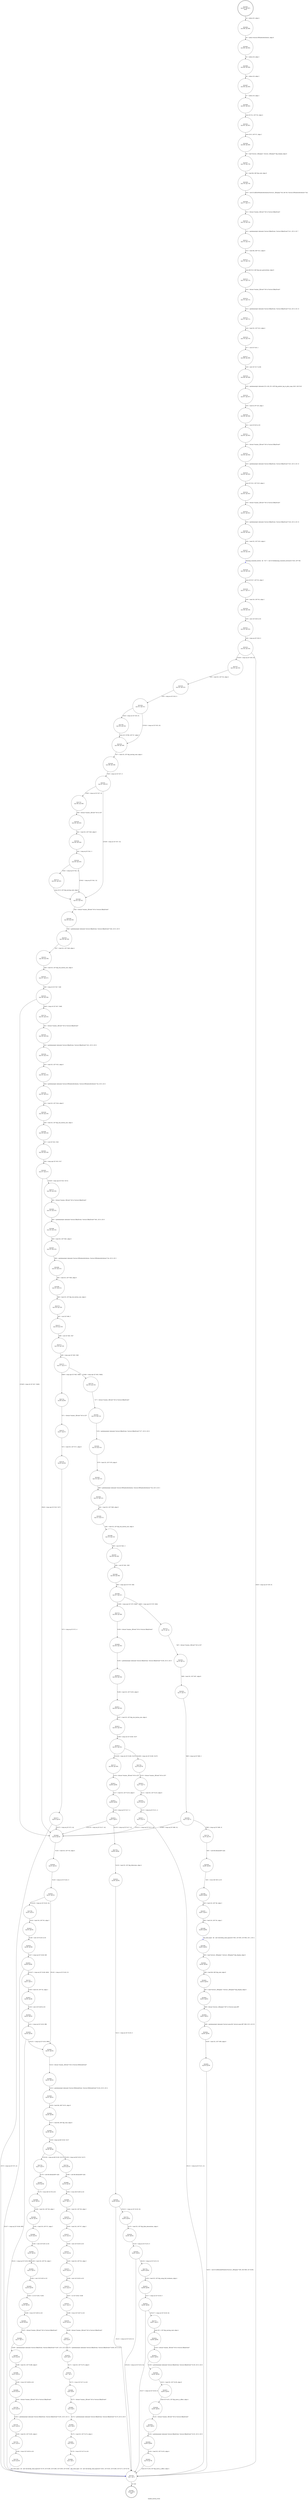 digraph handle_button_event {
label="handle_button_event"
25491 [label="N25491\n(rp:0, ep:0)\nexit", shape="doublecircle"]
25492 [label="N25492\n(rp:187, ep:187)\nentry", shape="doublecircle"]
25492 -> 25494 [label="%3 = alloca i32, align 4"]
25494 [label="N25494\n(rp:186, ep:186)", shape="circle"]
25494 -> 25495 [label="%4 = alloca %struct.XWindowAttributes, align 8"]
25495 [label="N25495\n(rp:185, ep:185)", shape="circle"]
25495 -> 25496 [label="%5 = alloca i16, align 2"]
25496 [label="N25496\n(rp:184, ep:184)", shape="circle"]
25496 -> 25497 [label="%6 = alloca i16, align 2"]
25497 [label="N25497\n(rp:183, ep:183)", shape="circle"]
25497 -> 25499 [label="%7 = alloca i16, align 2"]
25499 [label="N25499\n(rp:182, ep:182)", shape="circle"]
25499 -> 25505 [label="store i32 %1, i32* %3, align 4"]
25505 [label="N25505\n(rp:181, ep:181)", shape="circle"]
25505 -> 25506 [label="store i16 0, i16* %7, align 2"]
25506 [label="N25506\n(rp:180, ep:180)", shape="circle"]
25506 -> 25507 [label="%8 = load %struct._XDisplay*, %struct._XDisplay** @g_display, align 8"]
25507 [label="N25507\n(rp:179, ep:179)", shape="circle"]
25507 -> 25508 [label="%9 = load i64, i64* @g_wnd, align 8"]
25508 [label="N25508\n(rp:178, ep:178)", shape="circle"]
25508 -> 25509 [label="%10 = call i32 @XGetWindowAttributes(%struct._XDisplay* %8, i64 %9, %struct.XWindowAttributes* %4)"]
25509 [label="N25509\n(rp:177, ep:177)", shape="circle"]
25509 -> 25510 [label="%11 = bitcast %union._XEvent* %0 to %struct.XKeyEvent*"]
25510 [label="N25510\n(rp:176, ep:176)", shape="circle"]
25510 -> 25511 [label="%12 = getelementptr inbounds %struct.XKeyEvent, %struct.XKeyEvent* %11, i32 0, i32 7"]
25511 [label="N25511\n(rp:175, ep:175)", shape="circle"]
25511 -> 25512 [label="%13 = load i64, i64* %12, align 8"]
25512 [label="N25512\n(rp:174, ep:174)", shape="circle"]
25512 -> 25513 [label="store i64 %13, i64* @g_last_gesturetime, align 8"]
25513 [label="N25513\n(rp:173, ep:173)", shape="circle"]
25513 -> 25514 [label="%14 = bitcast %union._XEvent* %0 to %struct.XKeyEvent*"]
25514 [label="N25514\n(rp:172, ep:172)", shape="circle"]
25514 -> 25515 [label="%15 = getelementptr inbounds %struct.XKeyEvent, %struct.XKeyEvent* %14, i32 0, i32 13"]
25515 [label="N25515\n(rp:171, ep:171)", shape="circle"]
25515 -> 25516 [label="%16 = load i32, i32* %15, align 4"]
25516 [label="N25516\n(rp:170, ep:170)", shape="circle"]
25516 -> 25517 [label="%17 = sub i32 %16, 1"]
25517 [label="N25517\n(rp:169, ep:169)", shape="circle"]
25517 -> 25518 [label="%18 = zext i32 %17 to i64"]
25518 [label="N25518\n(rp:168, ep:168)", shape="circle"]
25518 -> 25519 [label="%19 = getelementptr inbounds [32 x i8], [32 x i8]* @g_pointer_log_to_phys_map, i64 0, i64 %18"]
25519 [label="N25519\n(rp:167, ep:167)", shape="circle"]
25519 -> 25520 [label="%20 = load i8, i8* %19, align 1"]
25520 [label="N25520\n(rp:166, ep:166)", shape="circle"]
25520 -> 25521 [label="%21 = zext i8 %20 to i32"]
25521 [label="N25521\n(rp:165, ep:165)", shape="circle"]
25521 -> 25522 [label="%22 = bitcast %union._XEvent* %0 to %struct.XKeyEvent*"]
25522 [label="N25522\n(rp:164, ep:164)", shape="circle"]
25522 -> 25523 [label="%23 = getelementptr inbounds %struct.XKeyEvent, %struct.XKeyEvent* %22, i32 0, i32 13"]
25523 [label="N25523\n(rp:163, ep:163)", shape="circle"]
25523 -> 25524 [label="store i32 %21, i32* %23, align 4"]
25524 [label="N25524\n(rp:162, ep:162)", shape="circle"]
25524 -> 25525 [label="%24 = bitcast %union._XEvent* %0 to %struct.XKeyEvent*"]
25525 [label="N25525\n(rp:161, ep:161)", shape="circle"]
25525 -> 25526 [label="%25 = getelementptr inbounds %struct.XKeyEvent, %struct.XKeyEvent* %24, i32 0, i32 13"]
25526 [label="N25526\n(rp:160, ep:160)", shape="circle"]
25526 -> 25527 [label="%26 = load i32, i32* %25, align 4"]
25527 [label="N25527\n(rp:159, ep:159)", shape="circle"]
25527 -> 25528 [label="xkeymap_translate_button --@-- %27 = call i16 @xkeymap_translate_button(i32 %26, i16* %6)", style="dashed", color="blue"]
25528 [label="N25528\n(rp:158, ep:158)", shape="circle"]
25528 -> 25529 [label="store i16 %27, i16* %5, align 2"]
25529 [label="N25529\n(rp:157, ep:157)", shape="circle"]
25529 -> 25530 [label="%28 = load i16, i16* %5, align 2"]
25530 [label="N25530\n(rp:156, ep:156)", shape="circle"]
25530 -> 25531 [label="%29 = zext i16 %28 to i32"]
25531 [label="N25531\n(rp:155, ep:155)", shape="circle"]
25531 -> 25532 [label="%30 = icmp eq i32 %29, 0"]
25532 [label="N25532\n(rp:154, ep:154)", shape="circle"]
25532 -> 25707 [label="[!(%30 = icmp eq i32 %29, 0)]"]
25532 -> 25705 [label="[%30 = icmp eq i32 %29, 0]"]
25535 [label="N25535\n(rp:152, ep:152)", shape="circle"]
25535 -> 25536 [label="%34 = icmp ne i32 %33, 0"]
25536 [label="N25536\n(rp:151, ep:151)", shape="circle"]
25536 -> 25708 [label="[%34 = icmp ne i32 %33, 0]"]
25536 -> 25539 [label="[!(%34 = icmp ne i32 %33, 0)]"]
25539 [label="N25539\n(rp:149, ep:149)", shape="circle"]
25539 -> 25540 [label="%37 = load i32, i32* @g_moving_wnd, align 4"]
25540 [label="N25540\n(rp:148, ep:148)", shape="circle"]
25540 -> 25541 [label="%38 = icmp ne i32 %37, 0"]
25541 [label="N25541\n(rp:147, ep:147)", shape="circle"]
25541 -> 25710 [label="[%38 = icmp ne i32 %37, 0]"]
25541 -> 25548 [label="[!(%38 = icmp ne i32 %37, 0)]"]
25543 [label="N25543\n(rp:145, ep:145)", shape="circle"]
25543 -> 25544 [label="%41 = load i32, i32* %40, align 8"]
25544 [label="N25544\n(rp:144, ep:144)", shape="circle"]
25544 -> 25545 [label="%42 = icmp eq i32 %41, 5"]
25545 [label="N25545\n(rp:143, ep:143)", shape="circle"]
25545 -> 25712 [label="[%42 = icmp eq i32 %41, 5]"]
25545 -> 25548 [label="[!(%42 = icmp eq i32 %41, 5)]"]
25548 [label="N25548\n(rp:141, ep:141)", shape="circle"]
25548 -> 25549 [label="%45 = bitcast %union._XEvent* %0 to %struct.XKeyEvent*"]
25549 [label="N25549\n(rp:140, ep:140)", shape="circle"]
25549 -> 25550 [label="%46 = getelementptr inbounds %struct.XKeyEvent, %struct.XKeyEvent* %45, i32 0, i32 9"]
25550 [label="N25550\n(rp:139, ep:139)", shape="circle"]
25550 -> 25551 [label="%47 = load i32, i32* %46, align 4"]
25551 [label="N25551\n(rp:138, ep:138)", shape="circle"]
25551 -> 25552 [label="%48 = load i32, i32* @g_win_button_size, align 4"]
25552 [label="N25552\n(rp:137, ep:137)", shape="circle"]
25552 -> 25553 [label="%49 = icmp slt i32 %47, %48"]
25553 [label="N25553\n(rp:136, ep:136)", shape="circle"]
25553 -> 25714 [label="[%49 = icmp slt i32 %47, %48]"]
25553 -> 25649 [label="[!(%49 = icmp slt i32 %47, %48)]"]
25555 [label="N25555\n(rp:134, ep:134)", shape="circle"]
25555 -> 25556 [label="%52 = getelementptr inbounds %struct.XKeyEvent, %struct.XKeyEvent* %51, i32 0, i32 8"]
25556 [label="N25556\n(rp:133, ep:133)", shape="circle"]
25556 -> 25557 [label="%53 = load i32, i32* %52, align 8"]
25557 [label="N25557\n(rp:132, ep:132)", shape="circle"]
25557 -> 25558 [label="%54 = getelementptr inbounds %struct.XWindowAttributes, %struct.XWindowAttributes* %4, i32 0, i32 2"]
25558 [label="N25558\n(rp:131, ep:131)", shape="circle"]
25558 -> 25559 [label="%55 = load i32, i32* %54, align 8"]
25559 [label="N25559\n(rp:130, ep:130)", shape="circle"]
25559 -> 25560 [label="%56 = load i32, i32* @g_win_button_size, align 4"]
25560 [label="N25560\n(rp:129, ep:129)", shape="circle"]
25560 -> 25561 [label="%57 = sub i32 %55, %56"]
25561 [label="N25561\n(rp:128, ep:128)", shape="circle"]
25561 -> 25562 [label="%58 = icmp sge i32 %53, %57"]
25562 [label="N25562\n(rp:127, ep:127)", shape="circle"]
25562 -> 25717 [label="[!(%58 = icmp sge i32 %53, %57)]"]
25562 -> 25649 [label="[%58 = icmp sge i32 %53, %57]"]
25565 [label="N25565\n(rp:125, ep:125)", shape="circle"]
25565 -> 25566 [label="%62 = getelementptr inbounds %struct.XKeyEvent, %struct.XKeyEvent* %61, i32 0, i32 8"]
25566 [label="N25566\n(rp:124, ep:124)", shape="circle"]
25566 -> 25567 [label="%63 = load i32, i32* %62, align 8"]
25567 [label="N25567\n(rp:123, ep:123)", shape="circle"]
25567 -> 25568 [label="%64 = getelementptr inbounds %struct.XWindowAttributes, %struct.XWindowAttributes* %4, i32 0, i32 2"]
25568 [label="N25568\n(rp:122, ep:122)", shape="circle"]
25568 -> 25569 [label="%65 = load i32, i32* %64, align 8"]
25569 [label="N25569\n(rp:121, ep:121)", shape="circle"]
25569 -> 25570 [label="%66 = load i32, i32* @g_win_button_size, align 4"]
25570 [label="N25570\n(rp:120, ep:120)", shape="circle"]
25570 -> 25571 [label="%67 = mul i32 %66, 2"]
25571 [label="N25571\n(rp:119, ep:119)", shape="circle"]
25571 -> 25572 [label="%68 = sub i32 %65, %67"]
25572 [label="N25572\n(rp:118, ep:118)", shape="circle"]
25572 -> 25573 [label="%69 = icmp sge i32 %63, %68"]
25573 [label="N25573\n(rp:117, ep:117)", shape="circle"]
25573 -> 25718 [label="[%69 = icmp sge i32 %63, %68]"]
25573 -> 25719 [label="[!(%69 = icmp sge i32 %63, %68)]"]
25575 [label="N25575\n(rp:57, ep:57)", shape="circle"]
25575 -> 25576 [label="%72 = load i32, i32* %71, align 8"]
25576 [label="N25576\n(rp:56, ep:56)", shape="circle"]
25576 -> 25577 [label="%73 = icmp eq i32 %72, 4"]
25577 [label="N25577\n(rp:55, ep:55)", shape="circle"]
25577 -> 25705 [label="[%73 = icmp eq i32 %72, 4]"]
25577 -> 25649 [label="[!(%73 = icmp eq i32 %72, 4)]"]
25581 [label="N25581\n(rp:115, ep:115)", shape="circle"]
25581 -> 25582 [label="%78 = getelementptr inbounds %struct.XKeyEvent, %struct.XKeyEvent* %77, i32 0, i32 8"]
25582 [label="N25582\n(rp:114, ep:114)", shape="circle"]
25582 -> 25583 [label="%79 = load i32, i32* %78, align 8"]
25583 [label="N25583\n(rp:113, ep:113)", shape="circle"]
25583 -> 25584 [label="%80 = getelementptr inbounds %struct.XWindowAttributes, %struct.XWindowAttributes* %4, i32 0, i32 2"]
25584 [label="N25584\n(rp:112, ep:112)", shape="circle"]
25584 -> 25585 [label="%81 = load i32, i32* %80, align 8"]
25585 [label="N25585\n(rp:111, ep:111)", shape="circle"]
25585 -> 25586 [label="%82 = load i32, i32* @g_win_button_size, align 4"]
25586 [label="N25586\n(rp:110, ep:110)", shape="circle"]
25586 -> 25587 [label="%83 = mul i32 %82, 3"]
25587 [label="N25587\n(rp:109, ep:109)", shape="circle"]
25587 -> 25588 [label="%84 = sub i32 %81, %83"]
25588 [label="N25588\n(rp:108, ep:108)", shape="circle"]
25588 -> 25589 [label="%85 = icmp sge i32 %79, %84"]
25589 [label="N25589\n(rp:107, ep:107)", shape="circle"]
25589 -> 25722 [label="[%85 = icmp sge i32 %79, %84]"]
25589 -> 25723 [label="[!(%85 = icmp sge i32 %79, %84)]"]
25591 [label="N25591\n(rp:73, ep:73)", shape="circle"]
25591 -> 25592 [label="%88 = load i32, i32* %87, align 8"]
25592 [label="N25592\n(rp:72, ep:72)", shape="circle"]
25592 -> 25593 [label="%89 = icmp eq i32 %88, 5"]
25593 [label="N25593\n(rp:71, ep:71)", shape="circle"]
25593 -> 25724 [label="[%89 = icmp eq i32 %88, 5]"]
25593 -> 25649 [label="[!(%89 = icmp eq i32 %88, 5)]"]
25595 [label="N25595\n(rp:69, ep:69)", shape="circle"]
25595 -> 25596 [label="%92 = trunc i64 %91 to i32"]
25596 [label="N25596\n(rp:68, ep:68)", shape="circle"]
25596 -> 25597 [label="%93 = load i16, i16* %6, align 2"]
25597 [label="N25597\n(rp:67, ep:67)", shape="circle"]
25597 -> 25598 [label="%94 = load i16, i16* %5, align 2"]
25598 [label="N25598\n(rp:66, ep:66)", shape="circle"]
25598 -> 25599 [label="rdp_send_input --@-- call void @rdp_send_input(i32 %92, i16 %93, i16 %94, i16 1, i16 1)", style="dashed", color="blue"]
25599 [label="N25599\n(rp:65, ep:65)", shape="circle"]
25599 -> 25600 [label="%95 = load %struct._XDisplay*, %struct._XDisplay** @g_display, align 8"]
25600 [label="N25600\n(rp:64, ep:64)", shape="circle"]
25600 -> 25601 [label="%96 = load i64, i64* @g_wnd, align 8"]
25601 [label="N25601\n(rp:63, ep:63)", shape="circle"]
25601 -> 25602 [label="%97 = load %struct._XDisplay*, %struct._XDisplay** @g_display, align 8"]
25602 [label="N25602\n(rp:62, ep:62)", shape="circle"]
25602 -> 25603 [label="%98 = bitcast %struct._XDisplay* %97 to %struct.anon.98*"]
25603 [label="N25603\n(rp:61, ep:61)", shape="circle"]
25603 -> 25604 [label="%99 = getelementptr inbounds %struct.anon.98, %struct.anon.98* %98, i32 0, i32 33"]
25604 [label="N25604\n(rp:60, ep:60)", shape="circle"]
25604 -> 25605 [label="%100 = load i32, i32* %99, align 8"]
25605 [label="N25605\n(rp:59, ep:59)", shape="circle"]
25605 -> 25705 [label="%101 = call i32 @XIconifyWindow(%struct._XDisplay* %95, i64 %96, i32 %100)"]
25609 [label="N25609\n(rp:105, ep:105)", shape="circle"]
25609 -> 25610 [label="%105 = getelementptr inbounds %struct.XKeyEvent, %struct.XKeyEvent* %104, i32 0, i32 8"]
25610 [label="N25610\n(rp:104, ep:104)", shape="circle"]
25610 -> 25611 [label="%106 = load i32, i32* %105, align 8"]
25611 [label="N25611\n(rp:103, ep:103)", shape="circle"]
25611 -> 25612 [label="%107 = load i32, i32* @g_win_button_size, align 4"]
25612 [label="N25612\n(rp:102, ep:102)", shape="circle"]
25612 -> 25613 [label="%108 = icmp sle i32 %106, %107"]
25613 [label="N25613\n(rp:101, ep:101)", shape="circle"]
25613 -> 25726 [label="[%108 = icmp sle i32 %106, %107]"]
25613 -> 25727 [label="[!(%108 = icmp sle i32 %106, %107)]"]
25615 [label="N25615\n(rp:77, ep:77)", shape="circle"]
25615 -> 25616 [label="%111 = load i32, i32* %110, align 8"]
25616 [label="N25616\n(rp:76, ep:76)", shape="circle"]
25616 -> 25617 [label="%112 = icmp eq i32 %111, 4"]
25617 [label="N25617\n(rp:75, ep:75)", shape="circle"]
25617 -> 25705 [label="[%112 = icmp eq i32 %111, 4]"]
25617 -> 25649 [label="[!(%112 = icmp eq i32 %111, 4)]"]
25621 [label="N25621\n(rp:99, ep:99)", shape="circle"]
25621 -> 25622 [label="%117 = load i32, i32* %116, align 8"]
25622 [label="N25622\n(rp:98, ep:98)", shape="circle"]
25622 -> 25623 [label="%118 = icmp eq i32 %117, 4"]
25623 [label="N25623\n(rp:97, ep:97)", shape="circle"]
25623 -> 25730 [label="[%118 = icmp eq i32 %117, 4]"]
25623 -> 25649 [label="[!(%118 = icmp eq i32 %117, 4)]"]
25625 [label="N25625\n(rp:95, ep:95)", shape="circle"]
25625 -> 25626 [label="%121 = icmp ne i32 %120, 0"]
25626 [label="N25626\n(rp:94, ep:94)", shape="circle"]
25626 -> 25733 [label="[!(%121 = icmp ne i32 %120, 0)]"]
25626 -> 25705 [label="[%121 = icmp ne i32 %120, 0]"]
25628 [label="N25628\n(rp:92, ep:92)", shape="circle"]
25628 -> 25629 [label="%124 = icmp ne i32 %123, 0"]
25629 [label="N25629\n(rp:91, ep:91)", shape="circle"]
25629 -> 25734 [label="[%124 = icmp ne i32 %123, 0]"]
25629 -> 25705 [label="[!(%124 = icmp ne i32 %123, 0)]"]
25631 [label="N25631\n(rp:89, ep:89)", shape="circle"]
25631 -> 25632 [label="%127 = icmp ne i32 %126, 0"]
25632 [label="N25632\n(rp:88, ep:88)", shape="circle"]
25632 -> 25737 [label="[!(%127 = icmp ne i32 %126, 0)]"]
25632 -> 25705 [label="[%127 = icmp ne i32 %126, 0]"]
25634 [label="N25634\n(rp:86, ep:86)", shape="circle"]
25634 -> 25635 [label="%129 = bitcast %union._XEvent* %0 to %struct.XKeyEvent*"]
25635 [label="N25635\n(rp:85, ep:85)", shape="circle"]
25635 -> 25636 [label="%130 = getelementptr inbounds %struct.XKeyEvent, %struct.XKeyEvent* %129, i32 0, i32 8"]
25636 [label="N25636\n(rp:84, ep:84)", shape="circle"]
25636 -> 25637 [label="%131 = load i32, i32* %130, align 8"]
25637 [label="N25637\n(rp:83, ep:83)", shape="circle"]
25637 -> 25638 [label="store i32 %131, i32* @g_move_x_offset, align 4"]
25638 [label="N25638\n(rp:82, ep:82)", shape="circle"]
25638 -> 25639 [label="%132 = bitcast %union._XEvent* %0 to %struct.XKeyEvent*"]
25639 [label="N25639\n(rp:81, ep:81)", shape="circle"]
25639 -> 25640 [label="%133 = getelementptr inbounds %struct.XKeyEvent, %struct.XKeyEvent* %132, i32 0, i32 9"]
25640 [label="N25640\n(rp:80, ep:80)", shape="circle"]
25640 -> 25641 [label="%134 = load i32, i32* %133, align 4"]
25641 [label="N25641\n(rp:79, ep:79)", shape="circle"]
25641 -> 25705 [label="store i32 %134, i32* @g_move_y_offset, align 4"]
25649 [label="N25649\n(rp:54, ep:54)", shape="circle"]
25649 -> 25650 [label="%142 = load i32, i32* %3, align 4"]
25650 [label="N25650\n(rp:53, ep:53)", shape="circle"]
25650 -> 25651 [label="%143 = icmp ne i32 %142, 0"]
25651 [label="N25651\n(rp:52, ep:52)", shape="circle"]
25651 -> 25739 [label="[!(%143 = icmp ne i32 %142, 0)]"]
25651 -> 25661 [label="[%143 = icmp ne i32 %142, 0]"]
25653 [label="N25653\n(rp:50, ep:50)", shape="circle"]
25653 -> 25654 [label="%146 = zext i16 %145 to i32"]
25654 [label="N25654\n(rp:49, ep:49)", shape="circle"]
25654 -> 25655 [label="%147 = icmp eq i32 %146, 640"]
25655 [label="N25655\n(rp:48, ep:48)", shape="circle"]
25655 -> 25741 [label="[!(%147 = icmp eq i32 %146, 640)]"]
25655 -> 25705 [label="[%147 = icmp eq i32 %146, 640]"]
25657 [label="N25657\n(rp:46, ep:46)", shape="circle"]
25657 -> 25658 [label="%150 = zext i16 %149 to i32"]
25658 [label="N25658\n(rp:45, ep:45)", shape="circle"]
25658 -> 25659 [label="%151 = icmp eq i32 %150, 896"]
25659 [label="N25659\n(rp:44, ep:44)", shape="circle"]
25659 -> 25705 [label="[%151 = icmp eq i32 %150, 896]"]
25659 -> 25661 [label="[!(%151 = icmp eq i32 %150, 896)]"]
25661 [label="N25661\n(rp:43, ep:43)", shape="circle"]
25661 -> 25662 [label="%154 = bitcast %union._XEvent* %0 to %struct.XMotionEvent*"]
25662 [label="N25662\n(rp:42, ep:42)", shape="circle"]
25662 -> 25663 [label="%155 = getelementptr inbounds %struct.XMotionEvent, %struct.XMotionEvent* %154, i32 0, i32 4"]
25663 [label="N25663\n(rp:41, ep:41)", shape="circle"]
25663 -> 25664 [label="%156 = load i64, i64* %155, align 8"]
25664 [label="N25664\n(rp:40, ep:40)", shape="circle"]
25664 -> 25665 [label="%157 = load i64, i64* @g_wnd, align 8"]
25665 [label="N25665\n(rp:39, ep:39)", shape="circle"]
25665 -> 25666 [label="%158 = icmp eq i64 %156, %157"]
25666 [label="N25666\n(rp:38, ep:38)", shape="circle"]
25666 -> 25744 [label="[%158 = icmp eq i64 %156, %157]"]
25666 -> 25745 [label="[!(%158 = icmp eq i64 %156, %157)]"]
25668 [label="N25668\n(rp:18, ep:18)", shape="circle"]
25668 -> 25669 [label="%161 = trunc i64 %160 to i32"]
25669 [label="N25669\n(rp:17, ep:17)", shape="circle"]
25669 -> 25670 [label="%162 = load i16, i16* %6, align 2"]
25670 [label="N25670\n(rp:16, ep:16)", shape="circle"]
25670 -> 25671 [label="%163 = load i16, i16* %7, align 2"]
25671 [label="N25671\n(rp:15, ep:15)", shape="circle"]
25671 -> 25672 [label="%164 = zext i16 %163 to i32"]
25672 [label="N25672\n(rp:14, ep:14)", shape="circle"]
25672 -> 25673 [label="%165 = load i16, i16* %5, align 2"]
25673 [label="N25673\n(rp:13, ep:13)", shape="circle"]
25673 -> 25674 [label="%166 = zext i16 %165 to i32"]
25674 [label="N25674\n(rp:12, ep:12)", shape="circle"]
25674 -> 25675 [label="%167 = or i32 %164, %166"]
25675 [label="N25675\n(rp:11, ep:11)", shape="circle"]
25675 -> 25676 [label="%168 = trunc i32 %167 to i16"]
25676 [label="N25676\n(rp:10, ep:10)", shape="circle"]
25676 -> 25677 [label="%169 = bitcast %union._XEvent* %0 to %struct.XKeyEvent*"]
25677 [label="N25677\n(rp:9, ep:9)", shape="circle"]
25677 -> 25678 [label="%170 = getelementptr inbounds %struct.XKeyEvent, %struct.XKeyEvent* %169, i32 0, i32 8"]
25678 [label="N25678\n(rp:8, ep:8)", shape="circle"]
25678 -> 25679 [label="%171 = load i32, i32* %170, align 8"]
25679 [label="N25679\n(rp:7, ep:7)", shape="circle"]
25679 -> 25680 [label="%172 = trunc i32 %171 to i16"]
25680 [label="N25680\n(rp:6, ep:6)", shape="circle"]
25680 -> 25681 [label="%173 = bitcast %union._XEvent* %0 to %struct.XKeyEvent*"]
25681 [label="N25681\n(rp:5, ep:5)", shape="circle"]
25681 -> 25682 [label="%174 = getelementptr inbounds %struct.XKeyEvent, %struct.XKeyEvent* %173, i32 0, i32 9"]
25682 [label="N25682\n(rp:4, ep:4)", shape="circle"]
25682 -> 25683 [label="%175 = load i32, i32* %174, align 4"]
25683 [label="N25683\n(rp:3, ep:3)", shape="circle"]
25683 -> 25684 [label="%176 = trunc i32 %175 to i16"]
25684 [label="N25684\n(rp:2, ep:2)", shape="circle"]
25684 -> 25705 [label="rdp_send_input --@-- call void @rdp_send_input(i32 %161, i16 %162, i16 %168, i16 %172, i16 %176)", style="dashed", color="blue"]
25687 [label="N25687\n(rp:36, ep:36)", shape="circle"]
25687 -> 25688 [label="%179 = trunc i64 %178 to i32"]
25688 [label="N25688\n(rp:35, ep:35)", shape="circle"]
25688 -> 25689 [label="%180 = load i16, i16* %6, align 2"]
25689 [label="N25689\n(rp:34, ep:34)", shape="circle"]
25689 -> 25690 [label="%181 = load i16, i16* %7, align 2"]
25690 [label="N25690\n(rp:33, ep:33)", shape="circle"]
25690 -> 25691 [label="%182 = zext i16 %181 to i32"]
25691 [label="N25691\n(rp:32, ep:32)", shape="circle"]
25691 -> 25692 [label="%183 = load i16, i16* %5, align 2"]
25692 [label="N25692\n(rp:31, ep:31)", shape="circle"]
25692 -> 25693 [label="%184 = zext i16 %183 to i32"]
25693 [label="N25693\n(rp:30, ep:30)", shape="circle"]
25693 -> 25694 [label="%185 = or i32 %182, %184"]
25694 [label="N25694\n(rp:29, ep:29)", shape="circle"]
25694 -> 25695 [label="%186 = trunc i32 %185 to i16"]
25695 [label="N25695\n(rp:28, ep:28)", shape="circle"]
25695 -> 25696 [label="%187 = bitcast %union._XEvent* %0 to %struct.XKeyEvent*"]
25696 [label="N25696\n(rp:27, ep:27)", shape="circle"]
25696 -> 25697 [label="%188 = getelementptr inbounds %struct.XKeyEvent, %struct.XKeyEvent* %187, i32 0, i32 10"]
25697 [label="N25697\n(rp:26, ep:26)", shape="circle"]
25697 -> 25698 [label="%189 = load i32, i32* %188, align 8"]
25698 [label="N25698\n(rp:25, ep:25)", shape="circle"]
25698 -> 25699 [label="%190 = trunc i32 %189 to i16"]
25699 [label="N25699\n(rp:24, ep:24)", shape="circle"]
25699 -> 25700 [label="%191 = bitcast %union._XEvent* %0 to %struct.XKeyEvent*"]
25700 [label="N25700\n(rp:23, ep:23)", shape="circle"]
25700 -> 25701 [label="%192 = getelementptr inbounds %struct.XKeyEvent, %struct.XKeyEvent* %191, i32 0, i32 11"]
25701 [label="N25701\n(rp:22, ep:22)", shape="circle"]
25701 -> 25702 [label="%193 = load i32, i32* %192, align 4"]
25702 [label="N25702\n(rp:21, ep:21)", shape="circle"]
25702 -> 25703 [label="%194 = trunc i32 %193 to i16"]
25703 [label="N25703\n(rp:20, ep:20)", shape="circle"]
25703 -> 25705 [label="rdp_send_input --@-- call void @rdp_send_input(i32 %179, i16 %180, i16 %186, i16 %190, i16 %194)", style="dashed", color="blue"]
25705 [label="N25705\n(rp:1, ep:1)", shape="circle"]
25705 -> 25491 [label="ret void"]
25707 [label="N25707\n(rp:153, ep:153)", shape="circle"]
25707 -> 25535 [label="%33 = load i32, i32* %3, align 4"]
25708 [label="N25708\n(rp:150, ep:150)", shape="circle"]
25708 -> 25539 [label="store i16 -32768, i16* %7, align 2"]
25710 [label="N25710\n(rp:146, ep:146)", shape="circle"]
25710 -> 25543 [label="%40 = bitcast %union._XEvent* %0 to i32*"]
25712 [label="N25712\n(rp:142, ep:142)", shape="circle"]
25712 -> 25548 [label="store i32 0, i32* @g_moving_wnd, align 4"]
25714 [label="N25714\n(rp:135, ep:135)", shape="circle"]
25714 -> 25555 [label="%51 = bitcast %union._XEvent* %0 to %struct.XKeyEvent*"]
25717 [label="N25717\n(rp:126, ep:126)", shape="circle"]
25717 -> 25565 [label="%61 = bitcast %union._XEvent* %0 to %struct.XKeyEvent*"]
25718 [label="N25718\n(rp:58, ep:58)", shape="circle"]
25718 -> 25575 [label="%71 = bitcast %union._XEvent* %0 to i32*"]
25719 [label="N25719\n(rp:116, ep:116)", shape="circle"]
25719 -> 25581 [label="%77 = bitcast %union._XEvent* %0 to %struct.XKeyEvent*"]
25722 [label="N25722\n(rp:74, ep:74)", shape="circle"]
25722 -> 25591 [label="%87 = bitcast %union._XEvent* %0 to i32*"]
25723 [label="N25723\n(rp:106, ep:106)", shape="circle"]
25723 -> 25609 [label="%104 = bitcast %union._XEvent* %0 to %struct.XKeyEvent*"]
25724 [label="N25724\n(rp:70, ep:70)", shape="circle"]
25724 -> 25595 [label="%91 = call i64 @time(i64* null)"]
25726 [label="N25726\n(rp:78, ep:78)", shape="circle"]
25726 -> 25615 [label="%110 = bitcast %union._XEvent* %0 to i32*"]
25727 [label="N25727\n(rp:100, ep:100)", shape="circle"]
25727 -> 25621 [label="%116 = bitcast %union._XEvent* %0 to i32*"]
25730 [label="N25730\n(rp:96, ep:96)", shape="circle"]
25730 -> 25625 [label="%120 = load i32, i32* @g_fullscreen, align 4"]
25733 [label="N25733\n(rp:93, ep:93)", shape="circle"]
25733 -> 25628 [label="%123 = load i32, i32* @g_hide_decorations, align 4"]
25734 [label="N25734\n(rp:90, ep:90)", shape="circle"]
25734 -> 25631 [label="%126 = load i32, i32* @g_using_full_workarea, align 4"]
25737 [label="N25737\n(rp:87, ep:87)", shape="circle"]
25737 -> 25634 [label="store i32 1, i32* @g_moving_wnd, align 4"]
25739 [label="N25739\n(rp:51, ep:51)", shape="circle"]
25739 -> 25653 [label="%145 = load i16, i16* %5, align 2"]
25741 [label="N25741\n(rp:47, ep:47)", shape="circle"]
25741 -> 25657 [label="%149 = load i16, i16* %5, align 2"]
25744 [label="N25744\n(rp:19, ep:19)", shape="circle"]
25744 -> 25668 [label="%160 = call i64 @time(i64* null)"]
25745 [label="N25745\n(rp:37, ep:37)", shape="circle"]
25745 -> 25687 [label="%178 = call i64 @time(i64* null)"]
}
